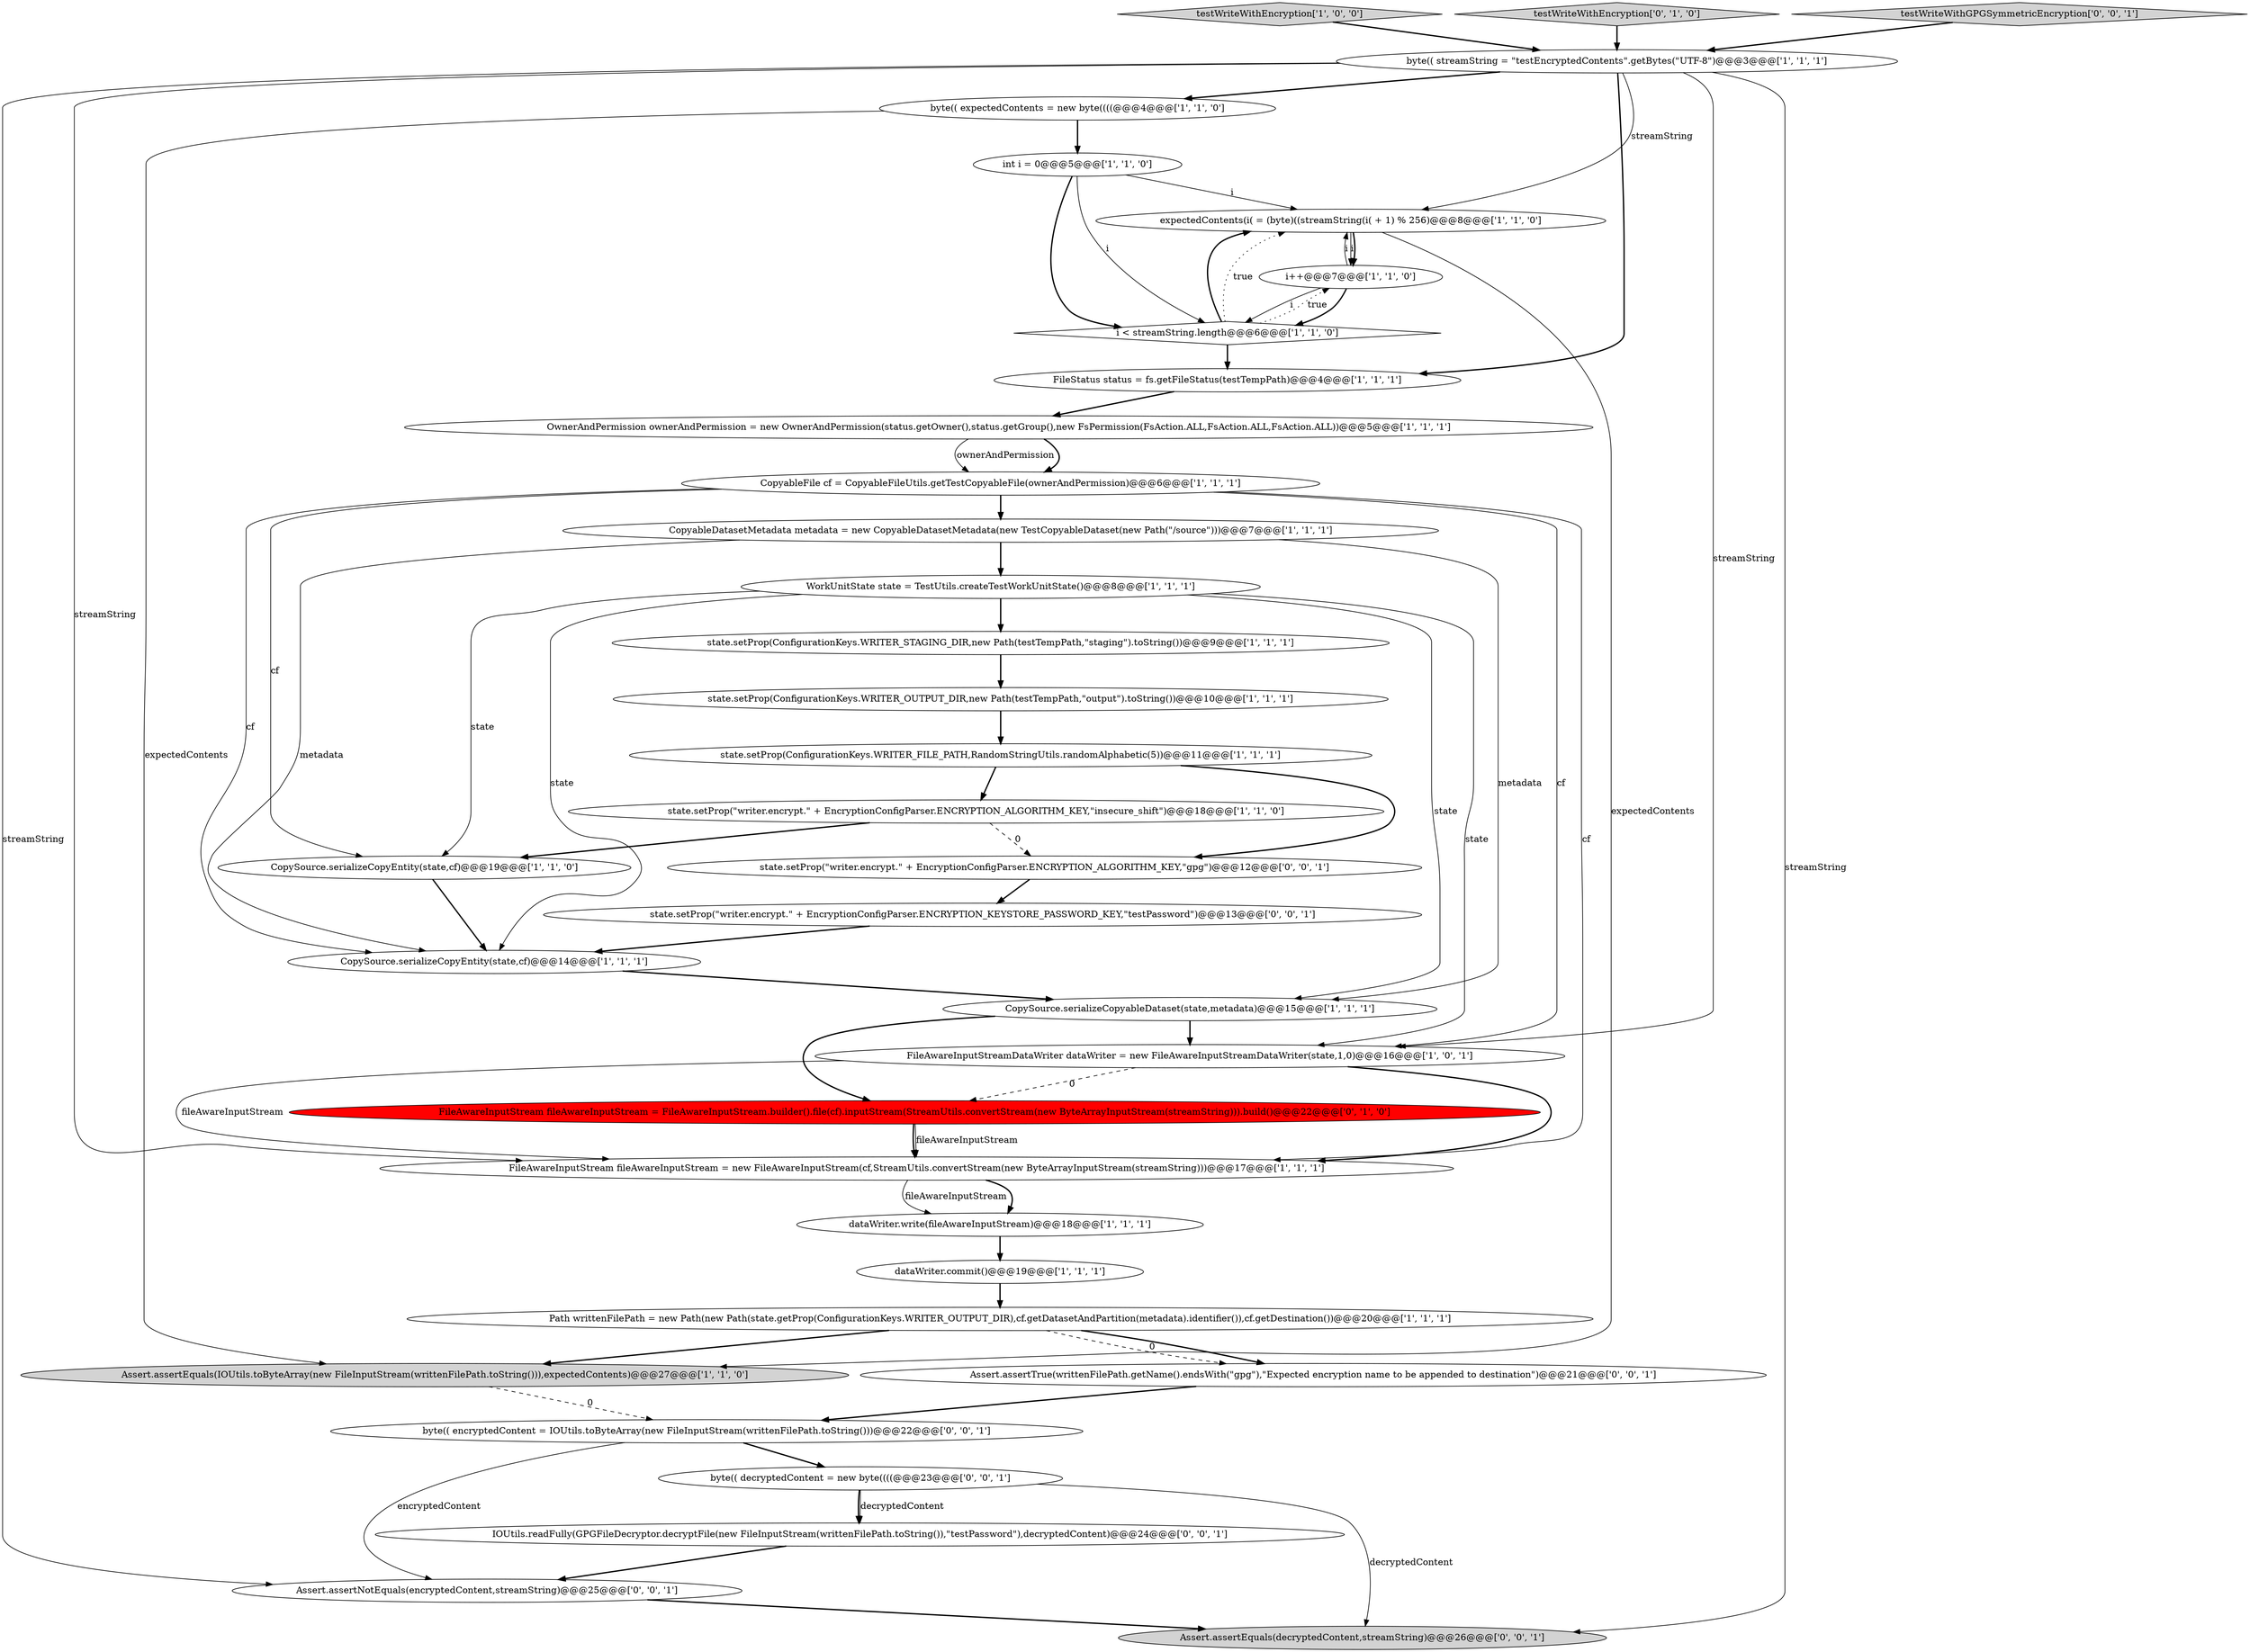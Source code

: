 digraph {
27 [style = filled, label = "byte(( decryptedContent = new byte((((@@@23@@@['0', '0', '1']", fillcolor = white, shape = ellipse image = "AAA0AAABBB3BBB"];
19 [style = filled, label = "byte(( expectedContents = new byte((((@@@4@@@['1', '1', '0']", fillcolor = white, shape = ellipse image = "AAA0AAABBB1BBB"];
0 [style = filled, label = "state.setProp(\"writer.encrypt.\" + EncryptionConfigParser.ENCRYPTION_ALGORITHM_KEY,\"insecure_shift\")@@@18@@@['1', '1', '0']", fillcolor = white, shape = ellipse image = "AAA0AAABBB1BBB"];
32 [style = filled, label = "byte(( encryptedContent = IOUtils.toByteArray(new FileInputStream(writtenFilePath.toString()))@@@22@@@['0', '0', '1']", fillcolor = white, shape = ellipse image = "AAA0AAABBB3BBB"];
11 [style = filled, label = "FileAwareInputStreamDataWriter dataWriter = new FileAwareInputStreamDataWriter(state,1,0)@@@16@@@['1', '0', '1']", fillcolor = white, shape = ellipse image = "AAA0AAABBB1BBB"];
2 [style = filled, label = "CopySource.serializeCopyEntity(state,cf)@@@19@@@['1', '1', '0']", fillcolor = white, shape = ellipse image = "AAA0AAABBB1BBB"];
8 [style = filled, label = "FileAwareInputStream fileAwareInputStream = new FileAwareInputStream(cf,StreamUtils.convertStream(new ByteArrayInputStream(streamString)))@@@17@@@['1', '1', '1']", fillcolor = white, shape = ellipse image = "AAA0AAABBB1BBB"];
9 [style = filled, label = "testWriteWithEncryption['1', '0', '0']", fillcolor = lightgray, shape = diamond image = "AAA0AAABBB1BBB"];
21 [style = filled, label = "state.setProp(ConfigurationKeys.WRITER_FILE_PATH,RandomStringUtils.randomAlphabetic(5))@@@11@@@['1', '1', '1']", fillcolor = white, shape = ellipse image = "AAA0AAABBB1BBB"];
1 [style = filled, label = "Assert.assertEquals(IOUtils.toByteArray(new FileInputStream(writtenFilePath.toString())),expectedContents)@@@27@@@['1', '1', '0']", fillcolor = lightgray, shape = ellipse image = "AAA0AAABBB1BBB"];
25 [style = filled, label = "testWriteWithEncryption['0', '1', '0']", fillcolor = lightgray, shape = diamond image = "AAA0AAABBB2BBB"];
26 [style = filled, label = "FileAwareInputStream fileAwareInputStream = FileAwareInputStream.builder().file(cf).inputStream(StreamUtils.convertStream(new ByteArrayInputStream(streamString))).build()@@@22@@@['0', '1', '0']", fillcolor = red, shape = ellipse image = "AAA1AAABBB2BBB"];
6 [style = filled, label = "state.setProp(ConfigurationKeys.WRITER_STAGING_DIR,new Path(testTempPath,\"staging\").toString())@@@9@@@['1', '1', '1']", fillcolor = white, shape = ellipse image = "AAA0AAABBB1BBB"];
7 [style = filled, label = "OwnerAndPermission ownerAndPermission = new OwnerAndPermission(status.getOwner(),status.getGroup(),new FsPermission(FsAction.ALL,FsAction.ALL,FsAction.ALL))@@@5@@@['1', '1', '1']", fillcolor = white, shape = ellipse image = "AAA0AAABBB1BBB"];
12 [style = filled, label = "byte(( streamString = \"testEncryptedContents\".getBytes(\"UTF-8\")@@@3@@@['1', '1', '1']", fillcolor = white, shape = ellipse image = "AAA0AAABBB1BBB"];
18 [style = filled, label = "CopyableFile cf = CopyableFileUtils.getTestCopyableFile(ownerAndPermission)@@@6@@@['1', '1', '1']", fillcolor = white, shape = ellipse image = "AAA0AAABBB1BBB"];
33 [style = filled, label = "testWriteWithGPGSymmetricEncryption['0', '0', '1']", fillcolor = lightgray, shape = diamond image = "AAA0AAABBB3BBB"];
10 [style = filled, label = "state.setProp(ConfigurationKeys.WRITER_OUTPUT_DIR,new Path(testTempPath,\"output\").toString())@@@10@@@['1', '1', '1']", fillcolor = white, shape = ellipse image = "AAA0AAABBB1BBB"];
4 [style = filled, label = "CopySource.serializeCopyableDataset(state,metadata)@@@15@@@['1', '1', '1']", fillcolor = white, shape = ellipse image = "AAA0AAABBB1BBB"];
14 [style = filled, label = "i++@@@7@@@['1', '1', '0']", fillcolor = white, shape = ellipse image = "AAA0AAABBB1BBB"];
30 [style = filled, label = "Assert.assertNotEquals(encryptedContent,streamString)@@@25@@@['0', '0', '1']", fillcolor = white, shape = ellipse image = "AAA0AAABBB3BBB"];
24 [style = filled, label = "CopySource.serializeCopyEntity(state,cf)@@@14@@@['1', '1', '1']", fillcolor = white, shape = ellipse image = "AAA0AAABBB1BBB"];
29 [style = filled, label = "Assert.assertTrue(writtenFilePath.getName().endsWith(\"gpg\"),\"Expected encryption name to be appended to destination\")@@@21@@@['0', '0', '1']", fillcolor = white, shape = ellipse image = "AAA0AAABBB3BBB"];
13 [style = filled, label = "WorkUnitState state = TestUtils.createTestWorkUnitState()@@@8@@@['1', '1', '1']", fillcolor = white, shape = ellipse image = "AAA0AAABBB1BBB"];
5 [style = filled, label = "int i = 0@@@5@@@['1', '1', '0']", fillcolor = white, shape = ellipse image = "AAA0AAABBB1BBB"];
15 [style = filled, label = "expectedContents(i( = (byte)((streamString(i( + 1) % 256)@@@8@@@['1', '1', '0']", fillcolor = white, shape = ellipse image = "AAA0AAABBB1BBB"];
16 [style = filled, label = "dataWriter.commit()@@@19@@@['1', '1', '1']", fillcolor = white, shape = ellipse image = "AAA0AAABBB1BBB"];
23 [style = filled, label = "dataWriter.write(fileAwareInputStream)@@@18@@@['1', '1', '1']", fillcolor = white, shape = ellipse image = "AAA0AAABBB1BBB"];
22 [style = filled, label = "CopyableDatasetMetadata metadata = new CopyableDatasetMetadata(new TestCopyableDataset(new Path(\"/source\")))@@@7@@@['1', '1', '1']", fillcolor = white, shape = ellipse image = "AAA0AAABBB1BBB"];
20 [style = filled, label = "FileStatus status = fs.getFileStatus(testTempPath)@@@4@@@['1', '1', '1']", fillcolor = white, shape = ellipse image = "AAA0AAABBB1BBB"];
34 [style = filled, label = "Assert.assertEquals(decryptedContent,streamString)@@@26@@@['0', '0', '1']", fillcolor = lightgray, shape = ellipse image = "AAA0AAABBB3BBB"];
17 [style = filled, label = "Path writtenFilePath = new Path(new Path(state.getProp(ConfigurationKeys.WRITER_OUTPUT_DIR),cf.getDatasetAndPartition(metadata).identifier()),cf.getDestination())@@@20@@@['1', '1', '1']", fillcolor = white, shape = ellipse image = "AAA0AAABBB1BBB"];
31 [style = filled, label = "IOUtils.readFully(GPGFileDecryptor.decryptFile(new FileInputStream(writtenFilePath.toString()),\"testPassword\"),decryptedContent)@@@24@@@['0', '0', '1']", fillcolor = white, shape = ellipse image = "AAA0AAABBB3BBB"];
35 [style = filled, label = "state.setProp(\"writer.encrypt.\" + EncryptionConfigParser.ENCRYPTION_ALGORITHM_KEY,\"gpg\")@@@12@@@['0', '0', '1']", fillcolor = white, shape = ellipse image = "AAA0AAABBB3BBB"];
28 [style = filled, label = "state.setProp(\"writer.encrypt.\" + EncryptionConfigParser.ENCRYPTION_KEYSTORE_PASSWORD_KEY,\"testPassword\")@@@13@@@['0', '0', '1']", fillcolor = white, shape = ellipse image = "AAA0AAABBB3BBB"];
3 [style = filled, label = "i < streamString.length@@@6@@@['1', '1', '0']", fillcolor = white, shape = diamond image = "AAA0AAABBB1BBB"];
5->3 [style = bold, label=""];
14->3 [style = bold, label=""];
15->14 [style = solid, label="i"];
23->16 [style = bold, label=""];
12->8 [style = solid, label="streamString"];
8->23 [style = bold, label=""];
15->14 [style = bold, label=""];
21->0 [style = bold, label=""];
17->1 [style = bold, label=""];
5->3 [style = solid, label="i"];
15->1 [style = solid, label="expectedContents"];
22->4 [style = solid, label="metadata"];
18->8 [style = solid, label="cf"];
0->2 [style = bold, label=""];
11->26 [style = dashed, label="0"];
4->26 [style = bold, label=""];
12->20 [style = bold, label=""];
27->31 [style = bold, label=""];
32->27 [style = bold, label=""];
26->8 [style = bold, label=""];
3->15 [style = bold, label=""];
30->34 [style = bold, label=""];
10->21 [style = bold, label=""];
16->17 [style = bold, label=""];
18->24 [style = solid, label="cf"];
33->12 [style = bold, label=""];
8->23 [style = solid, label="fileAwareInputStream"];
27->31 [style = solid, label="decryptedContent"];
17->29 [style = dashed, label="0"];
1->32 [style = dashed, label="0"];
14->3 [style = solid, label="i"];
12->15 [style = solid, label="streamString"];
27->34 [style = solid, label="decryptedContent"];
19->1 [style = solid, label="expectedContents"];
12->34 [style = solid, label="streamString"];
3->14 [style = dotted, label="true"];
18->11 [style = solid, label="cf"];
12->11 [style = solid, label="streamString"];
35->28 [style = bold, label=""];
19->5 [style = bold, label=""];
13->24 [style = solid, label="state"];
26->8 [style = solid, label="fileAwareInputStream"];
22->24 [style = solid, label="metadata"];
32->30 [style = solid, label="encryptedContent"];
3->20 [style = bold, label=""];
18->22 [style = bold, label=""];
24->4 [style = bold, label=""];
13->2 [style = solid, label="state"];
13->4 [style = solid, label="state"];
25->12 [style = bold, label=""];
5->15 [style = solid, label="i"];
12->30 [style = solid, label="streamString"];
29->32 [style = bold, label=""];
6->10 [style = bold, label=""];
3->15 [style = dotted, label="true"];
18->2 [style = solid, label="cf"];
31->30 [style = bold, label=""];
7->18 [style = bold, label=""];
28->24 [style = bold, label=""];
11->8 [style = solid, label="fileAwareInputStream"];
11->8 [style = bold, label=""];
9->12 [style = bold, label=""];
14->15 [style = solid, label="i"];
0->35 [style = dashed, label="0"];
13->6 [style = bold, label=""];
20->7 [style = bold, label=""];
12->19 [style = bold, label=""];
2->24 [style = bold, label=""];
4->11 [style = bold, label=""];
21->35 [style = bold, label=""];
17->29 [style = bold, label=""];
7->18 [style = solid, label="ownerAndPermission"];
22->13 [style = bold, label=""];
13->11 [style = solid, label="state"];
}
